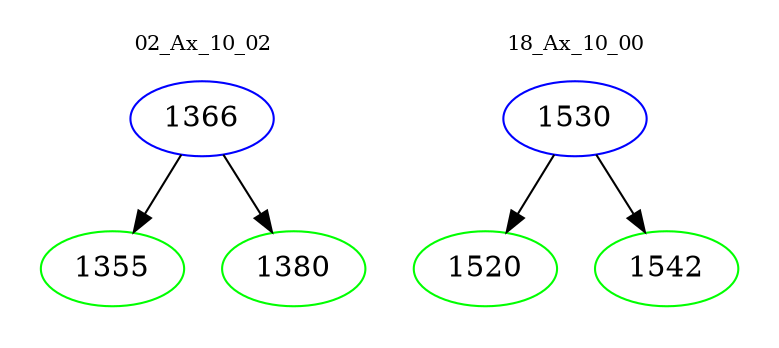 digraph{
subgraph cluster_0 {
color = white
label = "02_Ax_10_02";
fontsize=10;
T0_1366 [label="1366", color="blue"]
T0_1366 -> T0_1355 [color="black"]
T0_1355 [label="1355", color="green"]
T0_1366 -> T0_1380 [color="black"]
T0_1380 [label="1380", color="green"]
}
subgraph cluster_1 {
color = white
label = "18_Ax_10_00";
fontsize=10;
T1_1530 [label="1530", color="blue"]
T1_1530 -> T1_1520 [color="black"]
T1_1520 [label="1520", color="green"]
T1_1530 -> T1_1542 [color="black"]
T1_1542 [label="1542", color="green"]
}
}
